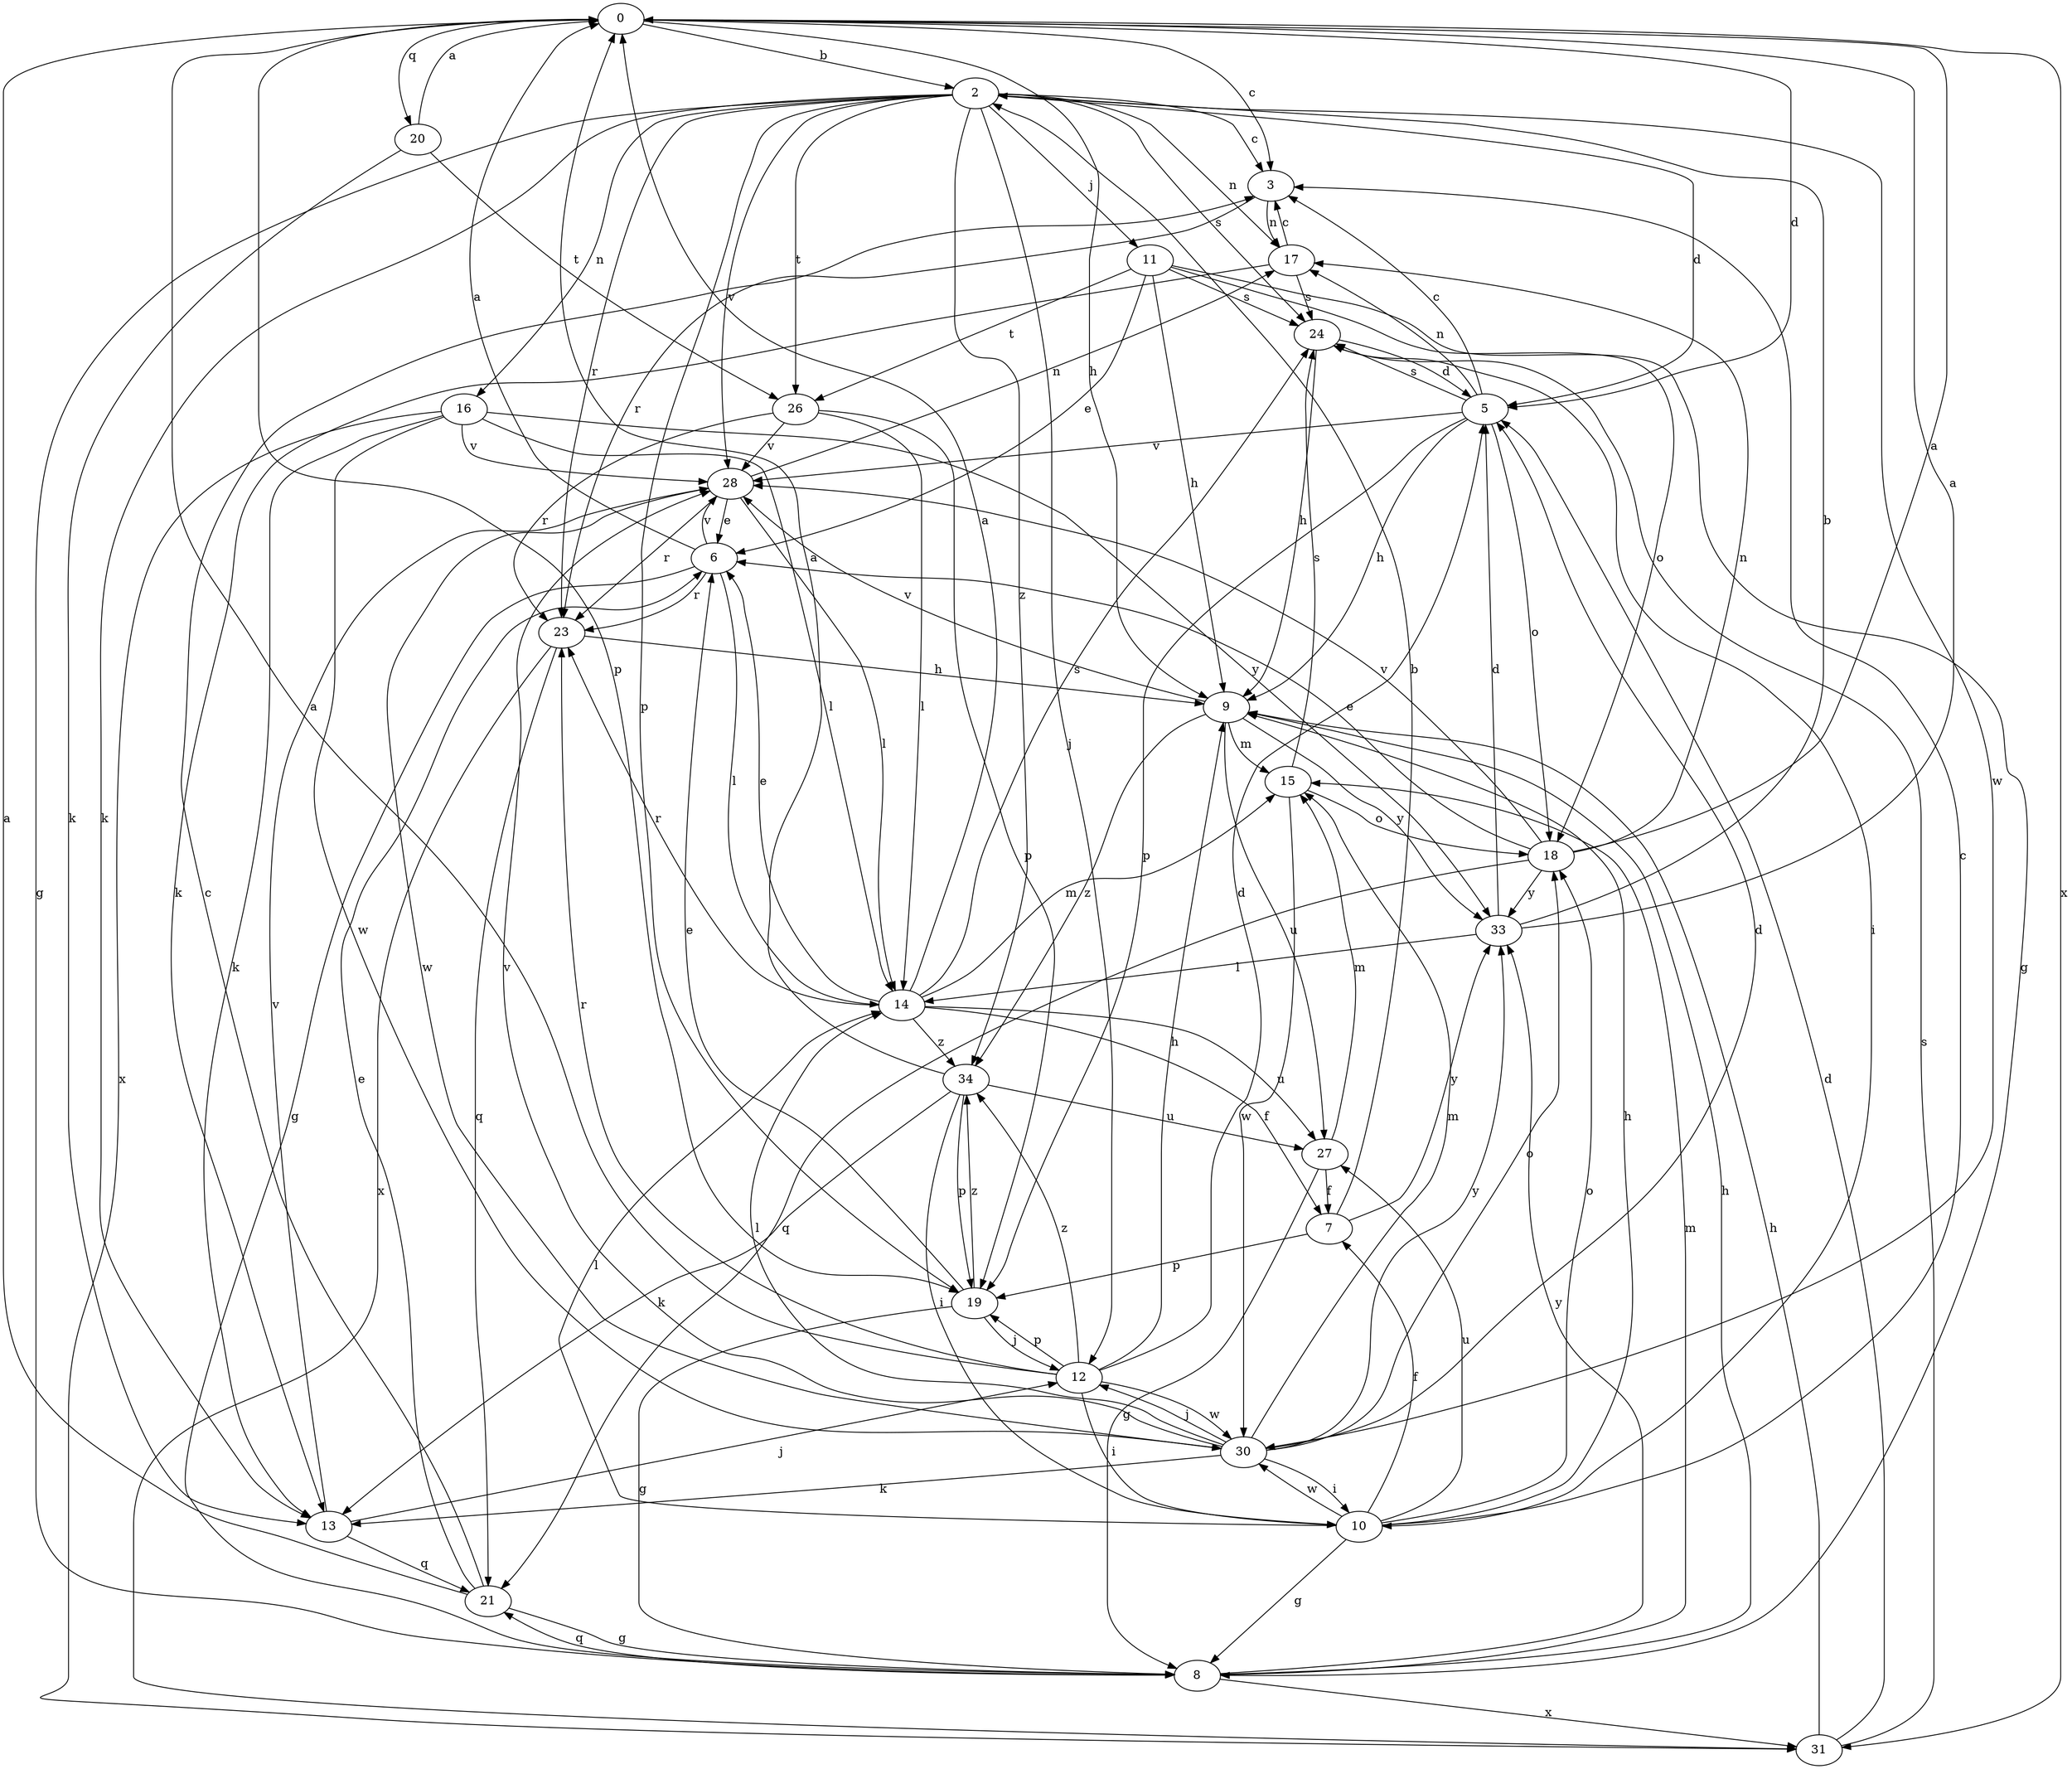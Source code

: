 strict digraph  {
0;
2;
3;
5;
6;
7;
8;
9;
10;
11;
12;
13;
14;
15;
16;
17;
18;
19;
20;
21;
23;
24;
26;
27;
28;
30;
31;
33;
34;
0 -> 2  [label=b];
0 -> 3  [label=c];
0 -> 5  [label=d];
0 -> 9  [label=h];
0 -> 19  [label=p];
0 -> 20  [label=q];
0 -> 31  [label=x];
2 -> 3  [label=c];
2 -> 5  [label=d];
2 -> 8  [label=g];
2 -> 11  [label=j];
2 -> 12  [label=j];
2 -> 13  [label=k];
2 -> 16  [label=n];
2 -> 17  [label=n];
2 -> 19  [label=p];
2 -> 23  [label=r];
2 -> 24  [label=s];
2 -> 26  [label=t];
2 -> 28  [label=v];
2 -> 30  [label=w];
2 -> 34  [label=z];
3 -> 17  [label=n];
3 -> 23  [label=r];
5 -> 3  [label=c];
5 -> 9  [label=h];
5 -> 17  [label=n];
5 -> 18  [label=o];
5 -> 19  [label=p];
5 -> 24  [label=s];
5 -> 28  [label=v];
6 -> 0  [label=a];
6 -> 8  [label=g];
6 -> 14  [label=l];
6 -> 23  [label=r];
6 -> 28  [label=v];
7 -> 2  [label=b];
7 -> 19  [label=p];
7 -> 33  [label=y];
8 -> 9  [label=h];
8 -> 15  [label=m];
8 -> 21  [label=q];
8 -> 31  [label=x];
8 -> 33  [label=y];
9 -> 15  [label=m];
9 -> 27  [label=u];
9 -> 28  [label=v];
9 -> 33  [label=y];
9 -> 34  [label=z];
10 -> 3  [label=c];
10 -> 7  [label=f];
10 -> 8  [label=g];
10 -> 9  [label=h];
10 -> 14  [label=l];
10 -> 18  [label=o];
10 -> 27  [label=u];
10 -> 30  [label=w];
11 -> 6  [label=e];
11 -> 8  [label=g];
11 -> 9  [label=h];
11 -> 18  [label=o];
11 -> 24  [label=s];
11 -> 26  [label=t];
12 -> 0  [label=a];
12 -> 5  [label=d];
12 -> 9  [label=h];
12 -> 10  [label=i];
12 -> 19  [label=p];
12 -> 23  [label=r];
12 -> 30  [label=w];
12 -> 34  [label=z];
13 -> 12  [label=j];
13 -> 21  [label=q];
13 -> 28  [label=v];
14 -> 0  [label=a];
14 -> 6  [label=e];
14 -> 7  [label=f];
14 -> 15  [label=m];
14 -> 23  [label=r];
14 -> 24  [label=s];
14 -> 27  [label=u];
14 -> 34  [label=z];
15 -> 18  [label=o];
15 -> 24  [label=s];
15 -> 30  [label=w];
16 -> 13  [label=k];
16 -> 14  [label=l];
16 -> 28  [label=v];
16 -> 30  [label=w];
16 -> 31  [label=x];
16 -> 33  [label=y];
17 -> 3  [label=c];
17 -> 13  [label=k];
17 -> 24  [label=s];
18 -> 0  [label=a];
18 -> 6  [label=e];
18 -> 17  [label=n];
18 -> 21  [label=q];
18 -> 28  [label=v];
18 -> 33  [label=y];
19 -> 6  [label=e];
19 -> 8  [label=g];
19 -> 12  [label=j];
19 -> 34  [label=z];
20 -> 0  [label=a];
20 -> 13  [label=k];
20 -> 26  [label=t];
21 -> 0  [label=a];
21 -> 3  [label=c];
21 -> 6  [label=e];
21 -> 8  [label=g];
23 -> 9  [label=h];
23 -> 21  [label=q];
23 -> 31  [label=x];
24 -> 5  [label=d];
24 -> 9  [label=h];
24 -> 10  [label=i];
26 -> 14  [label=l];
26 -> 19  [label=p];
26 -> 23  [label=r];
26 -> 28  [label=v];
27 -> 7  [label=f];
27 -> 8  [label=g];
27 -> 15  [label=m];
28 -> 6  [label=e];
28 -> 14  [label=l];
28 -> 17  [label=n];
28 -> 23  [label=r];
28 -> 30  [label=w];
30 -> 5  [label=d];
30 -> 10  [label=i];
30 -> 12  [label=j];
30 -> 13  [label=k];
30 -> 14  [label=l];
30 -> 15  [label=m];
30 -> 18  [label=o];
30 -> 28  [label=v];
30 -> 33  [label=y];
31 -> 5  [label=d];
31 -> 9  [label=h];
31 -> 24  [label=s];
33 -> 0  [label=a];
33 -> 2  [label=b];
33 -> 5  [label=d];
33 -> 14  [label=l];
34 -> 0  [label=a];
34 -> 10  [label=i];
34 -> 13  [label=k];
34 -> 19  [label=p];
34 -> 27  [label=u];
}
